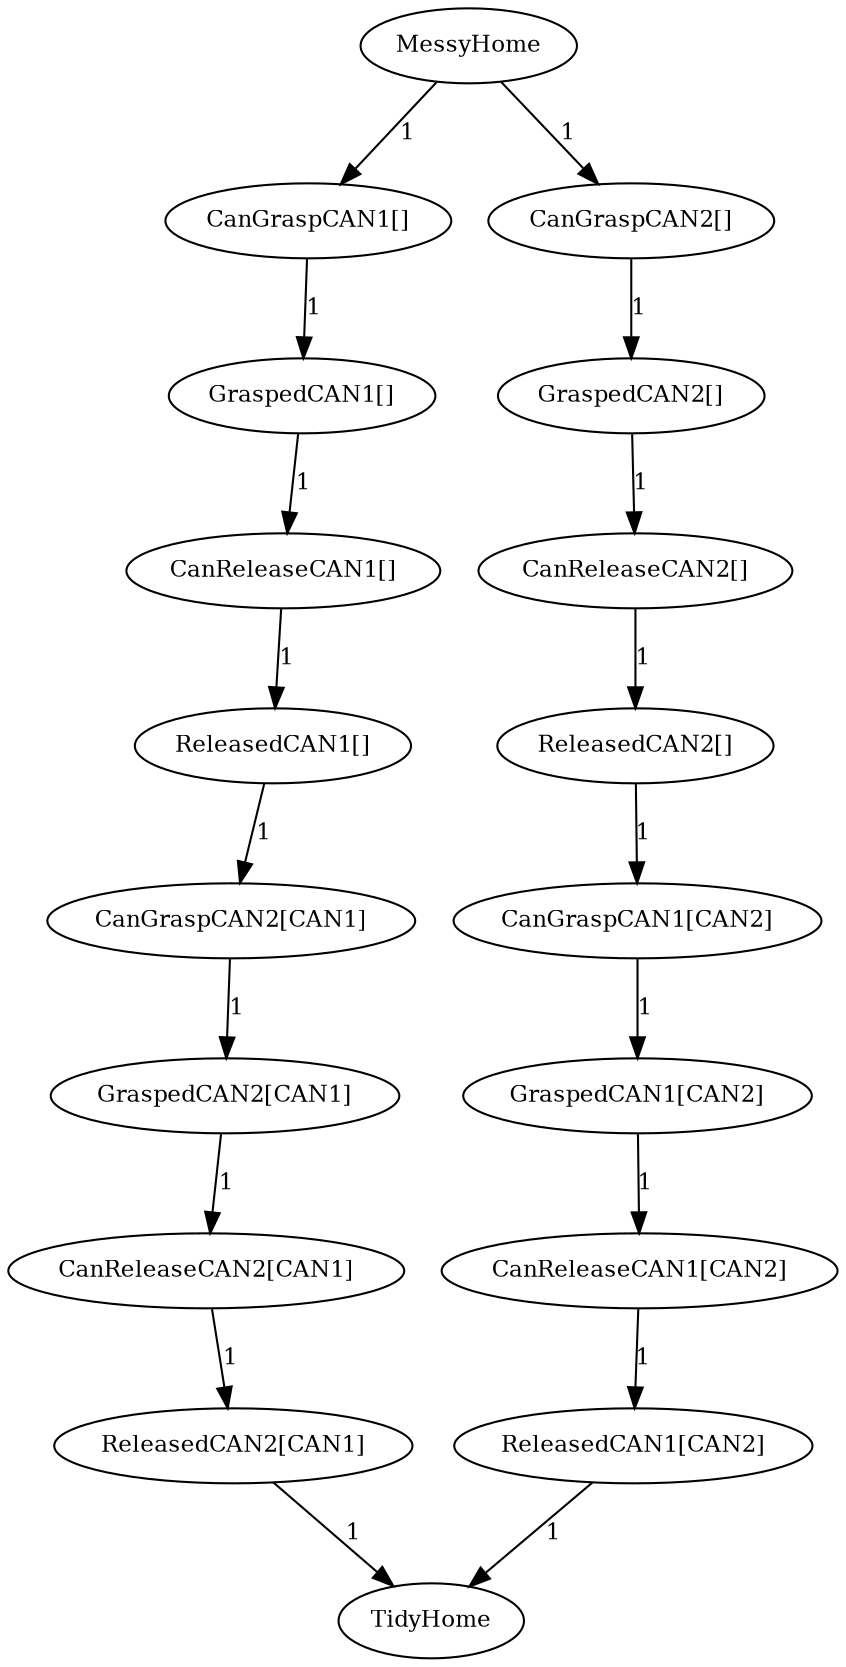 digraph G {
0[label="MessyHome", fontsize="11"];
1[label="TidyHome", fontsize="11"];
2[label="CanGraspCAN1[]", fontsize="11"];
3[label="GraspedCAN1[]", fontsize="11"];
4[label="CanReleaseCAN1[]", fontsize="11"];
5[label="ReleasedCAN1[]", fontsize="11"];
6[label="CanGraspCAN2[CAN1]", fontsize="11"];
7[label="GraspedCAN2[CAN1]", fontsize="11"];
8[label="CanReleaseCAN2[CAN1]", fontsize="11"];
9[label="ReleasedCAN2[CAN1]", fontsize="11"];
10[label="CanGraspCAN2[]", fontsize="11"];
11[label="GraspedCAN2[]", fontsize="11"];
12[label="CanReleaseCAN2[]", fontsize="11"];
13[label="ReleasedCAN2[]", fontsize="11"];
14[label="CanGraspCAN1[CAN2]", fontsize="11"];
15[label="GraspedCAN1[CAN2]", fontsize="11"];
16[label="CanReleaseCAN1[CAN2]", fontsize="11"];
17[label="ReleasedCAN1[CAN2]", fontsize="11"];
0->2 [label="1", fontsize="11"];
0->10 [label="1", fontsize="11"];
2->3 [label="1", fontsize="11"];
3->4 [label="1", fontsize="11"];
4->5 [label="1", fontsize="11"];
5->6 [label="1", fontsize="11"];
6->7 [label="1", fontsize="11"];
7->8 [label="1", fontsize="11"];
8->9 [label="1", fontsize="11"];
9->1 [label="1", fontsize="11"];
10->11 [label="1", fontsize="11"];
11->12 [label="1", fontsize="11"];
12->13 [label="1", fontsize="11"];
13->14 [label="1", fontsize="11"];
14->15 [label="1", fontsize="11"];
15->16 [label="1", fontsize="11"];
16->17 [label="1", fontsize="11"];
17->1 [label="1", fontsize="11"];
}

